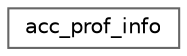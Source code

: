 digraph "Graphical Class Hierarchy"
{
 // LATEX_PDF_SIZE
  bgcolor="transparent";
  edge [fontname=Helvetica,fontsize=10,labelfontname=Helvetica,labelfontsize=10];
  node [fontname=Helvetica,fontsize=10,shape=box,height=0.2,width=0.4];
  rankdir="LR";
  Node0 [id="Node000000",label="acc_prof_info",height=0.2,width=0.4,color="grey40", fillcolor="white", style="filled",URL="$structacc__prof__info.html",tooltip=" "];
}
